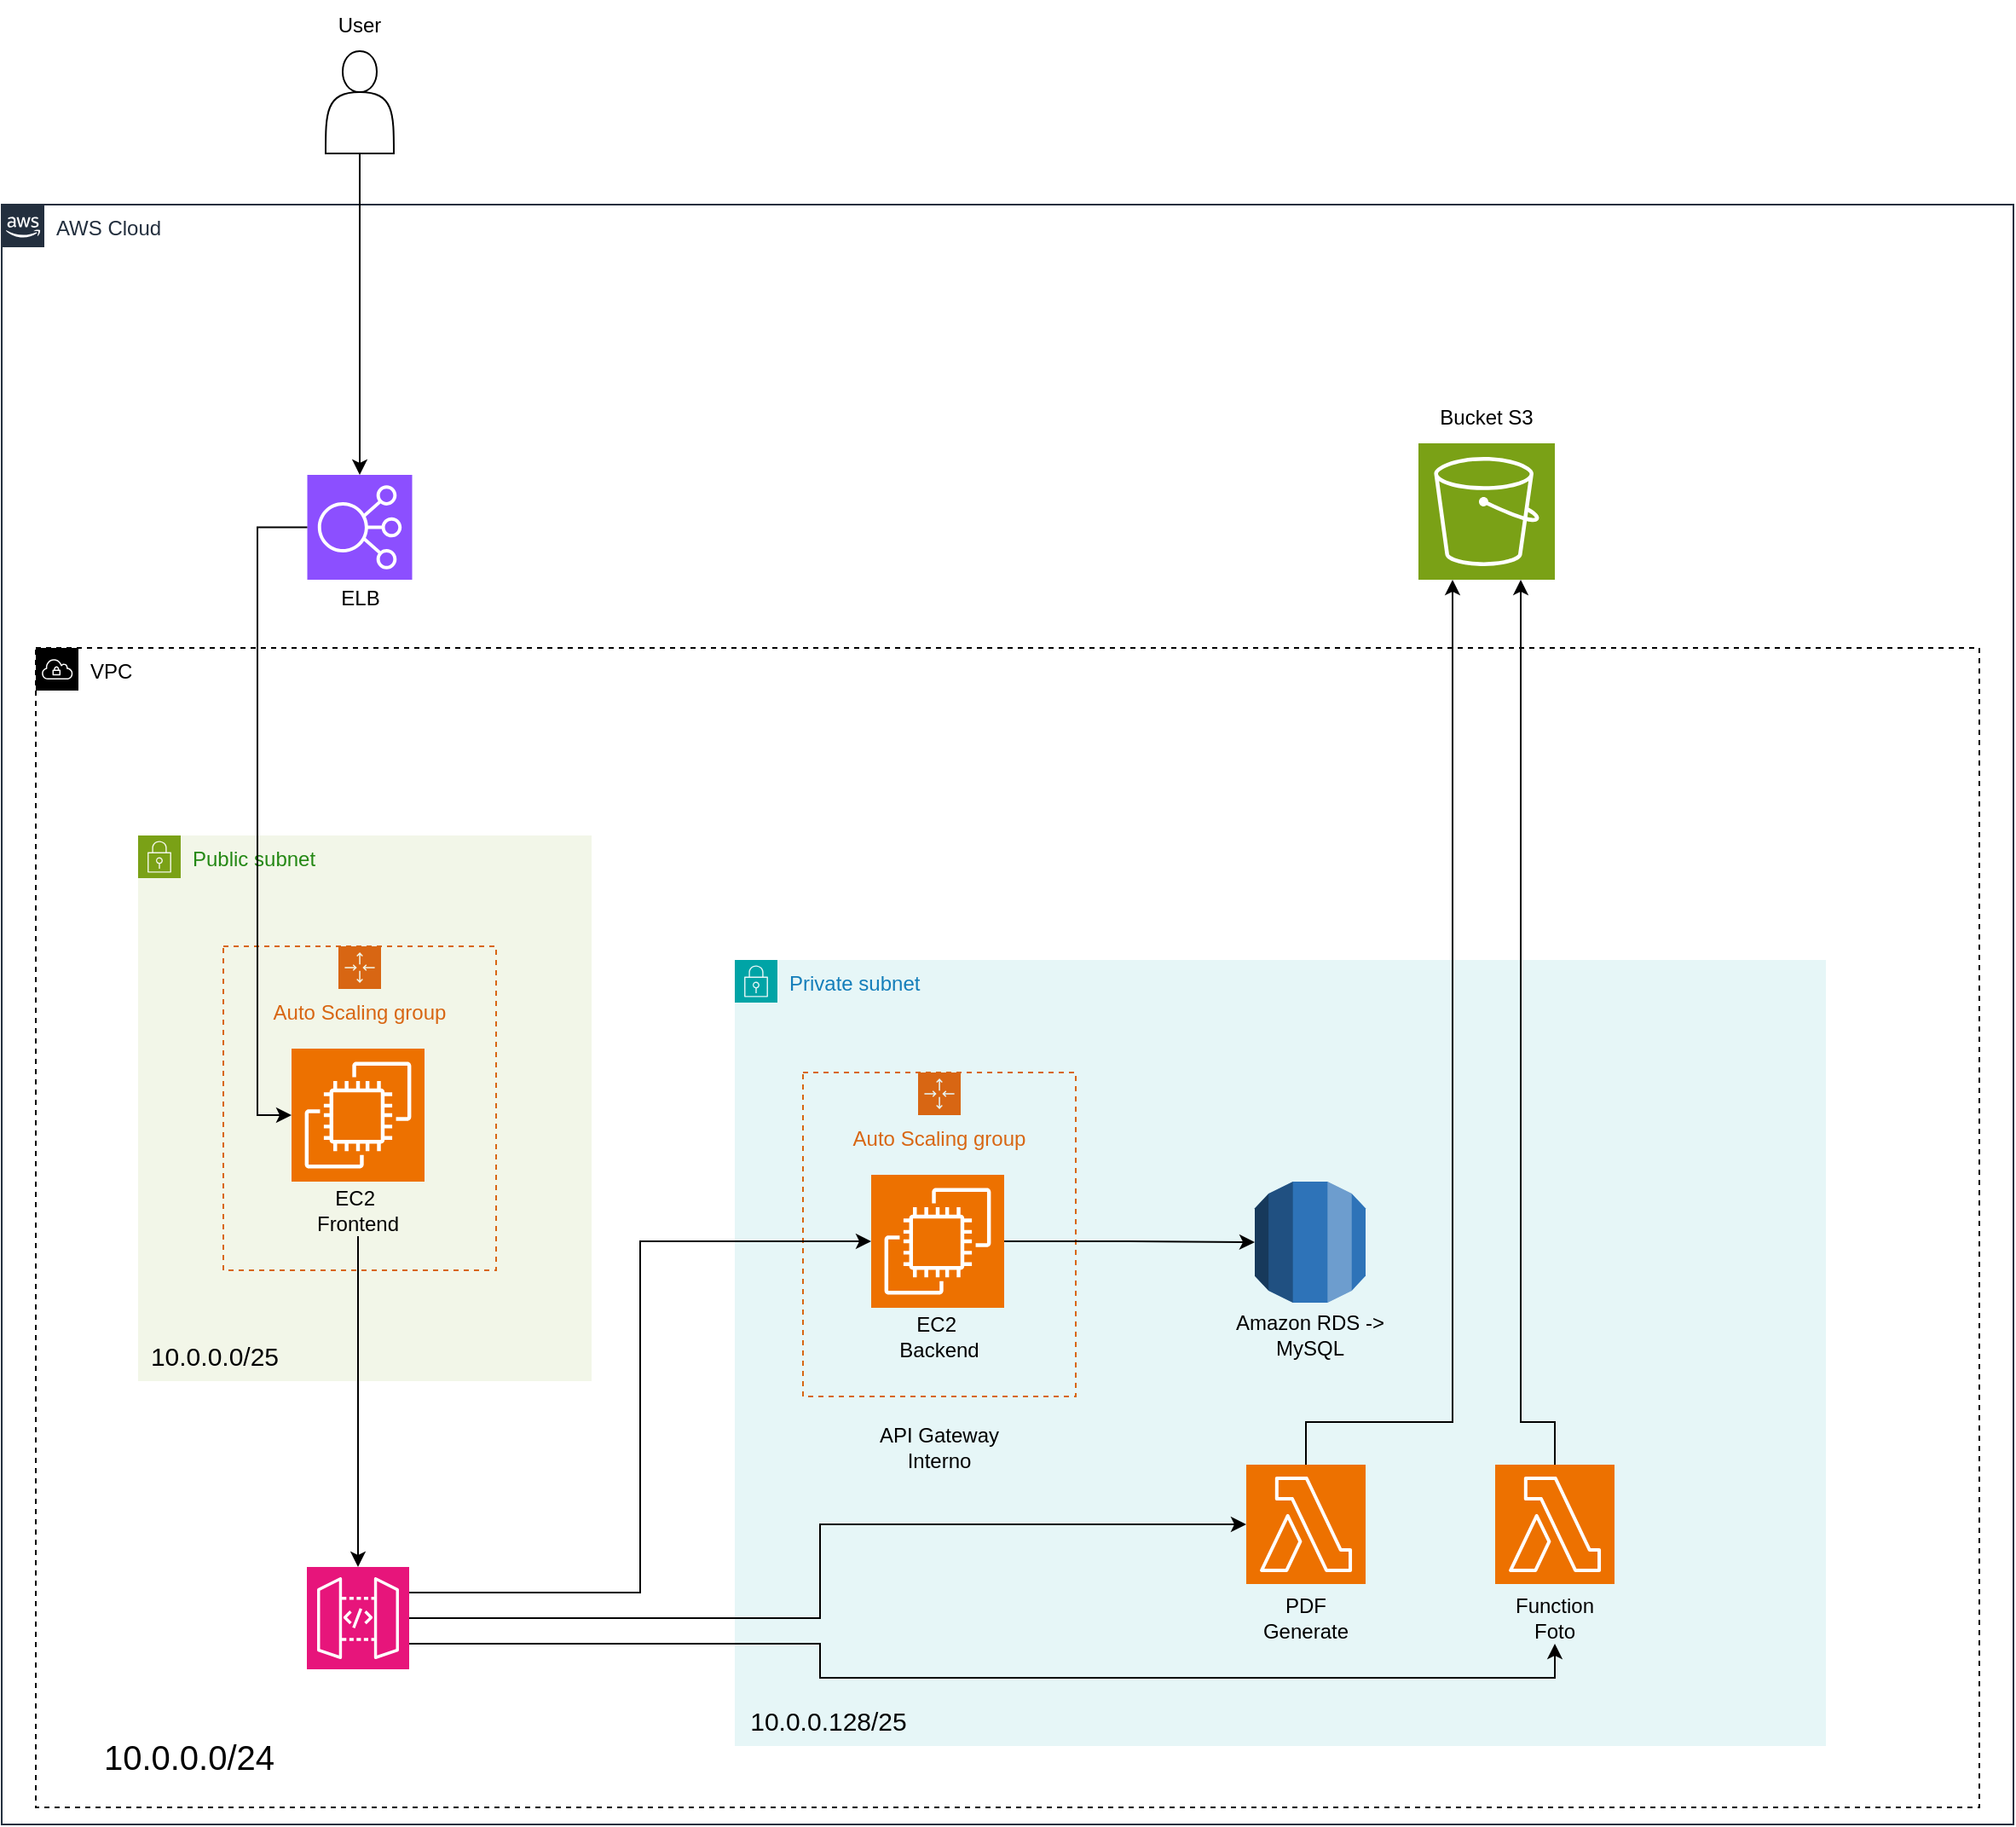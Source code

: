 <mxfile version="24.7.7" pages="2">
  <diagram name="Página-1" id="aSfrFgNmGxc2ph2uDWza">
    <mxGraphModel dx="2289" dy="1204" grid="1" gridSize="10" guides="1" tooltips="1" connect="1" arrows="1" fold="1" page="1" pageScale="1" pageWidth="827" pageHeight="1169" math="0" shadow="0">
      <root>
        <mxCell id="0" />
        <mxCell id="1" parent="0" />
        <mxCell id="rOH8uH09hY0f6c8oUVXj-7" value="VPC" style="sketch=0;outlineConnect=0;gradientColor=none;html=1;whiteSpace=wrap;fontSize=12;fontStyle=0;shape=mxgraph.aws4.group;grIcon=mxgraph.aws4.group_vpc;strokeColor=#000000;fillColor=none;verticalAlign=top;align=left;spacingLeft=30;fontColor=#000000;dashed=1;movable=0;resizable=0;rotatable=0;deletable=0;editable=0;locked=1;connectable=0;" parent="1" vertex="1">
          <mxGeometry x="340" y="420" width="1140" height="680" as="geometry" />
        </mxCell>
        <mxCell id="7AcAlJvVMILP1cXQCGYu-7" value="AWS Cloud" style="points=[[0,0],[0.25,0],[0.5,0],[0.75,0],[1,0],[1,0.25],[1,0.5],[1,0.75],[1,1],[0.75,1],[0.5,1],[0.25,1],[0,1],[0,0.75],[0,0.5],[0,0.25]];outlineConnect=0;gradientColor=none;html=1;whiteSpace=wrap;fontSize=12;fontStyle=0;container=0;pointerEvents=0;collapsible=0;recursiveResize=0;shape=mxgraph.aws4.group;grIcon=mxgraph.aws4.group_aws_cloud_alt;strokeColor=#232F3E;fillColor=none;verticalAlign=top;align=left;spacingLeft=30;fontColor=#232F3E;dashed=0;movable=1;resizable=1;rotatable=1;deletable=1;editable=1;locked=0;connectable=1;" parent="1" vertex="1">
          <mxGeometry x="320" y="160" width="1180" height="950" as="geometry" />
        </mxCell>
        <mxCell id="7AcAlJvVMILP1cXQCGYu-22" value="" style="shape=actor;whiteSpace=wrap;html=1;" parent="1" vertex="1">
          <mxGeometry x="510" y="70" width="40" height="60" as="geometry" />
        </mxCell>
        <mxCell id="7AcAlJvVMILP1cXQCGYu-25" value="User" style="text;strokeColor=none;align=center;fillColor=none;html=1;verticalAlign=middle;whiteSpace=wrap;rounded=0;" parent="1" vertex="1">
          <mxGeometry x="500" y="40" width="60" height="30" as="geometry" />
        </mxCell>
        <mxCell id="rOH8uH09hY0f6c8oUVXj-1" style="edgeStyle=orthogonalEdgeStyle;rounded=0;orthogonalLoop=1;jettySize=auto;html=1;exitX=0.5;exitY=1;exitDx=0;exitDy=0;entryX=0.5;entryY=0;entryDx=0;entryDy=0;entryPerimeter=0;" parent="1" source="7AcAlJvVMILP1cXQCGYu-22" target="7AcAlJvVMILP1cXQCGYu-16" edge="1">
          <mxGeometry relative="1" as="geometry">
            <mxPoint x="578.0" y="249" as="targetPoint" />
          </mxGeometry>
        </mxCell>
        <mxCell id="hlyjpa30cGs8pfa7BW6e-1" value="Private subnet" style="points=[[0,0],[0.25,0],[0.5,0],[0.75,0],[1,0],[1,0.25],[1,0.5],[1,0.75],[1,1],[0.75,1],[0.5,1],[0.25,1],[0,1],[0,0.75],[0,0.5],[0,0.25]];outlineConnect=0;gradientColor=none;html=1;whiteSpace=wrap;fontSize=12;fontStyle=0;container=1;pointerEvents=0;collapsible=0;recursiveResize=0;shape=mxgraph.aws4.group;grIcon=mxgraph.aws4.group_security_group;grStroke=0;strokeColor=#00A4A6;fillColor=#E6F6F7;verticalAlign=top;align=left;spacingLeft=30;fontColor=#147EBA;dashed=0;" parent="1" vertex="1">
          <mxGeometry x="750" y="603" width="640" height="461" as="geometry" />
        </mxCell>
        <mxCell id="rOH8uH09hY0f6c8oUVXj-10" value="Public subnet" style="points=[[0,0],[0.25,0],[0.5,0],[0.75,0],[1,0],[1,0.25],[1,0.5],[1,0.75],[1,1],[0.75,1],[0.5,1],[0.25,1],[0,1],[0,0.75],[0,0.5],[0,0.25]];outlineConnect=0;gradientColor=none;html=1;whiteSpace=wrap;fontSize=12;fontStyle=0;container=1;pointerEvents=0;collapsible=0;recursiveResize=0;shape=mxgraph.aws4.group;grIcon=mxgraph.aws4.group_security_group;grStroke=0;strokeColor=#7AA116;fillColor=#F2F6E8;verticalAlign=top;align=left;spacingLeft=30;fontColor=#248814;dashed=0;" parent="1" vertex="1">
          <mxGeometry x="400" y="530" width="266" height="320" as="geometry" />
        </mxCell>
        <mxCell id="7AcAlJvVMILP1cXQCGYu-8" value="Auto Scaling group" style="points=[[0,0],[0.25,0],[0.5,0],[0.75,0],[1,0],[1,0.25],[1,0.5],[1,0.75],[1,1],[0.75,1],[0.5,1],[0.25,1],[0,1],[0,0.75],[0,0.5],[0,0.25]];outlineConnect=0;gradientColor=none;html=1;whiteSpace=wrap;fontSize=12;fontStyle=0;container=1;pointerEvents=0;collapsible=0;recursiveResize=0;shape=mxgraph.aws4.groupCenter;grIcon=mxgraph.aws4.group_auto_scaling_group;grStroke=1;strokeColor=#D86613;fillColor=none;verticalAlign=top;align=center;fontColor=#D86613;dashed=1;spacingTop=25;movable=1;resizable=1;rotatable=1;deletable=1;editable=1;locked=0;connectable=1;" parent="rOH8uH09hY0f6c8oUVXj-10" vertex="1">
          <mxGeometry x="50" y="65" width="160" height="190" as="geometry" />
        </mxCell>
        <mxCell id="7AcAlJvVMILP1cXQCGYu-11" value="" style="sketch=0;points=[[0,0,0],[0.25,0,0],[0.5,0,0],[0.75,0,0],[1,0,0],[0,1,0],[0.25,1,0],[0.5,1,0],[0.75,1,0],[1,1,0],[0,0.25,0],[0,0.5,0],[0,0.75,0],[1,0.25,0],[1,0.5,0],[1,0.75,0]];outlineConnect=0;fontColor=#232F3E;fillColor=#ED7100;strokeColor=#ffffff;dashed=0;verticalLabelPosition=bottom;verticalAlign=top;align=center;html=1;fontSize=12;fontStyle=0;aspect=fixed;shape=mxgraph.aws4.resourceIcon;resIcon=mxgraph.aws4.ec2;movable=1;resizable=1;rotatable=1;deletable=1;editable=1;locked=0;connectable=1;" parent="7AcAlJvVMILP1cXQCGYu-8" vertex="1">
          <mxGeometry x="40" y="60" width="78" height="78" as="geometry" />
        </mxCell>
        <mxCell id="7AcAlJvVMILP1cXQCGYu-13" value="EC2&amp;nbsp; Frontend&lt;span style=&quot;color: rgba(0, 0, 0, 0); font-family: monospace; font-size: 0px; text-align: start; text-wrap: nowrap;&quot;&gt;%3CmxGraphModel%3E%3Croot%3E%3CmxCell%20id%3D%220%22%2F%3E%3CmxCell%20id%3D%221%22%20parent%3D%220%22%2F%3E%3CmxCell%20id%3D%222%22%20value%3D%22%22%20style%3D%22sketch%3D0%3Bpoints%3D%5B%5B0%2C0%2C0%5D%2C%5B0.25%2C0%2C0%5D%2C%5B0.5%2C0%2C0%5D%2C%5B0.75%2C0%2C0%5D%2C%5B1%2C0%2C0%5D%2C%5B0%2C1%2C0%5D%2C%5B0.25%2C1%2C0%5D%2C%5B0.5%2C1%2C0%5D%2C%5B0.75%2C1%2C0%5D%2C%5B1%2C1%2C0%5D%2C%5B0%2C0.25%2C0%5D%2C%5B0%2C0.5%2C0%5D%2C%5B0%2C0.75%2C0%5D%2C%5B1%2C0.25%2C0%5D%2C%5B1%2C0.5%2C0%5D%2C%5B1%2C0.75%2C0%5D%5D%3BoutlineConnect%3D0%3BfontColor%3D%23232F3E%3BfillColor%3D%23ED7100%3BstrokeColor%3D%23ffffff%3Bdashed%3D0%3BverticalLabelPosition%3Dbottom%3BverticalAlign%3Dtop%3Balign%3Dcenter%3Bhtml%3D1%3BfontSize%3D12%3BfontStyle%3D0%3Baspect%3Dfixed%3Bshape%3Dmxgraph.aws4.resourceIcon%3BresIcon%3Dmxgraph.aws4.ec2%3B%22%20vertex%3D%221%22%20parent%3D%221%22%3E%3CmxGeometry%20x%3D%22140%22%20y%3D%22210%22%20width%3D%2278%22%20height%3D%2278%22%20as%3D%22geometry%22%2F%3E%3C%2FmxCell%3E%3C%2Froot%3E%3C%2FmxGraphModel%3E&lt;/span&gt;" style="text;strokeColor=none;align=center;fillColor=none;html=1;verticalAlign=middle;whiteSpace=wrap;rounded=0;" parent="7AcAlJvVMILP1cXQCGYu-8" vertex="1">
          <mxGeometry x="49" y="140" width="60" height="30" as="geometry" />
        </mxCell>
        <mxCell id="7AcAlJvVMILP1cXQCGYu-16" value="" style="sketch=0;points=[[0,0,0],[0.25,0,0],[0.5,0,0],[0.75,0,0],[1,0,0],[0,1,0],[0.25,1,0],[0.5,1,0],[0.75,1,0],[1,1,0],[0,0.25,0],[0,0.5,0],[0,0.75,0],[1,0.25,0],[1,0.5,0],[1,0.75,0]];outlineConnect=0;fontColor=#232F3E;fillColor=#8C4FFF;strokeColor=#ffffff;dashed=0;verticalLabelPosition=bottom;verticalAlign=top;align=center;html=1;fontSize=12;fontStyle=0;aspect=fixed;shape=mxgraph.aws4.resourceIcon;resIcon=mxgraph.aws4.elastic_load_balancing;" parent="1" vertex="1">
          <mxGeometry x="499.25" y="318.5" width="61.5" height="61.5" as="geometry" />
        </mxCell>
        <mxCell id="7AcAlJvVMILP1cXQCGYu-19" value="ELB" style="text;strokeColor=none;align=center;fillColor=none;html=1;verticalAlign=middle;whiteSpace=wrap;rounded=0;" parent="1" vertex="1">
          <mxGeometry x="508.63" y="380.5" width="42.75" height="20" as="geometry" />
        </mxCell>
        <mxCell id="7AcAlJvVMILP1cXQCGYu-33" value="Amazon RDS -&amp;gt; MySQL" style="text;strokeColor=none;align=center;fillColor=none;html=1;verticalAlign=middle;whiteSpace=wrap;rounded=0;" parent="1" vertex="1">
          <mxGeometry x="1041.25" y="808" width="92.5" height="30" as="geometry" />
        </mxCell>
        <mxCell id="7AcAlJvVMILP1cXQCGYu-6" value="" style="outlineConnect=0;dashed=0;verticalLabelPosition=bottom;verticalAlign=top;align=center;html=1;shape=mxgraph.aws3.rds;fillColor=#2E73B8;gradientColor=none;" parent="1" vertex="1">
          <mxGeometry x="1055" y="733" width="65" height="71" as="geometry" />
        </mxCell>
        <mxCell id="7AcAlJvVMILP1cXQCGYu-36" value="" style="sketch=0;points=[[0,0,0],[0.25,0,0],[0.5,0,0],[0.75,0,0],[1,0,0],[0,1,0],[0.25,1,0],[0.5,1,0],[0.75,1,0],[1,1,0],[0,0.25,0],[0,0.5,0],[0,0.75,0],[1,0.25,0],[1,0.5,0],[1,0.75,0]];outlineConnect=0;fontColor=#232F3E;fillColor=#ED7100;strokeColor=#ffffff;dashed=0;verticalLabelPosition=bottom;verticalAlign=top;align=center;html=1;fontSize=12;fontStyle=0;aspect=fixed;shape=mxgraph.aws4.resourceIcon;resIcon=mxgraph.aws4.lambda;" parent="1" vertex="1">
          <mxGeometry x="1050" y="899" width="70" height="70" as="geometry" />
        </mxCell>
        <mxCell id="7AcAlJvVMILP1cXQCGYu-37" value="" style="sketch=0;points=[[0,0,0],[0.25,0,0],[0.5,0,0],[0.75,0,0],[1,0,0],[0,1,0],[0.25,1,0],[0.5,1,0],[0.75,1,0],[1,1,0],[0,0.25,0],[0,0.5,0],[0,0.75,0],[1,0.25,0],[1,0.5,0],[1,0.75,0]];outlineConnect=0;fontColor=#232F3E;fillColor=#ED7100;strokeColor=#ffffff;dashed=0;verticalLabelPosition=bottom;verticalAlign=top;align=center;html=1;fontSize=12;fontStyle=0;aspect=fixed;shape=mxgraph.aws4.resourceIcon;resIcon=mxgraph.aws4.lambda;" parent="1" vertex="1">
          <mxGeometry x="1196" y="899" width="70" height="70" as="geometry" />
        </mxCell>
        <mxCell id="7AcAlJvVMILP1cXQCGYu-38" value="PDF Generate" style="text;strokeColor=none;align=center;fillColor=none;html=1;verticalAlign=middle;whiteSpace=wrap;rounded=0;" parent="1" vertex="1">
          <mxGeometry x="1055" y="974" width="60" height="30" as="geometry" />
        </mxCell>
        <mxCell id="7AcAlJvVMILP1cXQCGYu-41" value="" style="sketch=0;points=[[0,0,0],[0.25,0,0],[0.5,0,0],[0.75,0,0],[1,0,0],[0,1,0],[0.25,1,0],[0.5,1,0],[0.75,1,0],[1,1,0],[0,0.25,0],[0,0.5,0],[0,0.75,0],[1,0.25,0],[1,0.5,0],[1,0.75,0]];outlineConnect=0;fontColor=#232F3E;fillColor=#7AA116;strokeColor=#ffffff;dashed=0;verticalLabelPosition=bottom;verticalAlign=top;align=center;html=1;fontSize=12;fontStyle=0;aspect=fixed;shape=mxgraph.aws4.resourceIcon;resIcon=mxgraph.aws4.s3;" parent="1" vertex="1">
          <mxGeometry x="1151" y="300" width="80" height="80" as="geometry" />
        </mxCell>
        <mxCell id="7AcAlJvVMILP1cXQCGYu-42" value="Bucket S3" style="text;strokeColor=none;align=center;fillColor=none;html=1;verticalAlign=middle;whiteSpace=wrap;rounded=0;" parent="1" vertex="1">
          <mxGeometry x="1161" y="270" width="60" height="30" as="geometry" />
        </mxCell>
        <mxCell id="7AcAlJvVMILP1cXQCGYu-45" value="Function Foto" style="text;strokeColor=none;align=center;fillColor=none;html=1;verticalAlign=middle;whiteSpace=wrap;rounded=0;" parent="1" vertex="1">
          <mxGeometry x="1201" y="974" width="60" height="30" as="geometry" />
        </mxCell>
        <mxCell id="gk2H135-PYmwnhXTZnMr-3" style="edgeStyle=orthogonalEdgeStyle;rounded=0;orthogonalLoop=1;jettySize=auto;html=1;exitX=1;exitY=0.75;exitDx=0;exitDy=0;exitPerimeter=0;entryX=0.5;entryY=1;entryDx=0;entryDy=0;" parent="1" source="7AcAlJvVMILP1cXQCGYu-49" target="7AcAlJvVMILP1cXQCGYu-45" edge="1">
          <mxGeometry relative="1" as="geometry">
            <Array as="points">
              <mxPoint x="800" y="1004" />
              <mxPoint x="800" y="1024" />
              <mxPoint x="1231" y="1024" />
            </Array>
          </mxGeometry>
        </mxCell>
        <mxCell id="7AcAlJvVMILP1cXQCGYu-49" value="" style="sketch=0;points=[[0,0,0],[0.25,0,0],[0.5,0,0],[0.75,0,0],[1,0,0],[0,1,0],[0.25,1,0],[0.5,1,0],[0.75,1,0],[1,1,0],[0,0.25,0],[0,0.5,0],[0,0.75,0],[1,0.25,0],[1,0.5,0],[1,0.75,0]];outlineConnect=0;fontColor=#232F3E;fillColor=#E7157B;strokeColor=#ffffff;dashed=0;verticalLabelPosition=bottom;verticalAlign=top;align=center;html=1;fontSize=12;fontStyle=0;aspect=fixed;shape=mxgraph.aws4.resourceIcon;resIcon=mxgraph.aws4.api_gateway;" parent="1" vertex="1">
          <mxGeometry x="499" y="959" width="60" height="60" as="geometry" />
        </mxCell>
        <mxCell id="7AcAlJvVMILP1cXQCGYu-26" value="API Gateway Interno" style="text;strokeColor=none;align=center;fillColor=none;html=1;verticalAlign=middle;whiteSpace=wrap;rounded=0;" parent="1" vertex="1">
          <mxGeometry x="824" y="874" width="92" height="30" as="geometry" />
        </mxCell>
        <mxCell id="hlyjpa30cGs8pfa7BW6e-6" value="Auto Scaling group" style="points=[[0,0],[0.25,0],[0.5,0],[0.75,0],[1,0],[1,0.25],[1,0.5],[1,0.75],[1,1],[0.75,1],[0.5,1],[0.25,1],[0,1],[0,0.75],[0,0.5],[0,0.25]];outlineConnect=0;gradientColor=none;html=1;whiteSpace=wrap;fontSize=12;fontStyle=0;container=1;pointerEvents=0;collapsible=0;recursiveResize=0;shape=mxgraph.aws4.groupCenter;grIcon=mxgraph.aws4.group_auto_scaling_group;grStroke=1;strokeColor=#D86613;fillColor=none;verticalAlign=top;align=center;fontColor=#D86613;dashed=1;spacingTop=25;movable=1;resizable=1;rotatable=1;deletable=1;editable=1;locked=0;connectable=1;" parent="1" vertex="1">
          <mxGeometry x="790" y="669" width="160" height="190" as="geometry" />
        </mxCell>
        <mxCell id="hlyjpa30cGs8pfa7BW6e-7" value="" style="sketch=0;points=[[0,0,0],[0.25,0,0],[0.5,0,0],[0.75,0,0],[1,0,0],[0,1,0],[0.25,1,0],[0.5,1,0],[0.75,1,0],[1,1,0],[0,0.25,0],[0,0.5,0],[0,0.75,0],[1,0.25,0],[1,0.5,0],[1,0.75,0]];outlineConnect=0;fontColor=#232F3E;fillColor=#ED7100;strokeColor=#ffffff;dashed=0;verticalLabelPosition=bottom;verticalAlign=top;align=center;html=1;fontSize=12;fontStyle=0;aspect=fixed;shape=mxgraph.aws4.resourceIcon;resIcon=mxgraph.aws4.ec2;movable=1;resizable=1;rotatable=1;deletable=1;editable=1;locked=0;connectable=1;" parent="hlyjpa30cGs8pfa7BW6e-6" vertex="1">
          <mxGeometry x="40" y="60" width="78" height="78" as="geometry" />
        </mxCell>
        <mxCell id="hlyjpa30cGs8pfa7BW6e-8" value="EC2&amp;nbsp; Backend&lt;span style=&quot;color: rgba(0, 0, 0, 0); font-family: monospace; font-size: 0px; text-align: start; text-wrap: nowrap;&quot;&gt;%3CmxGraphModel%3E%3Croot%3E%3CmxCell%20id%3D%220%22%2F%3E%3CmxCell%20id%3D%221%22%20parent%3D%220%22%2F%3E%3CmxCell%20id%3D%222%22%20value%3D%22%22%20style%3D%22sketch%3D0%3Bpoints%3D%5B%5B0%2C0%2C0%5D%2C%5B0.25%2C0%2C0%5D%2C%5B0.5%2C0%2C0%5D%2C%5B0.75%2C0%2C0%5D%2C%5B1%2C0%2C0%5D%2C%5B0%2C1%2C0%5D%2C%5B0.25%2C1%2C0%5D%2C%5B0.5%2C1%2C0%5D%2C%5B0.75%2C1%2C0%5D%2C%5B1%2C1%2C0%5D%2C%5B0%2C0.25%2C0%5D%2C%5B0%2C0.5%2C0%5D%2C%5B0%2C0.75%2C0%5D%2C%5B1%2C0.25%2C0%5D%2C%5B1%2C0.5%2C0%5D%2C%5B1%2C0.75%2C0%5D%5D%3BoutlineConnect%3D0%3BfontColor%3D%23232F3E%3BfillColor%3D%23ED7100%3BstrokeColor%3D%23ffffff%3Bdashed%3D0%3BverticalLabelPosition%3Dbottom%3BverticalAlign%3Dtop%3Balign%3Dcenter%3Bhtml%3D1%3BfontSize%3D12%3BfontStyle%3D0%3Baspect%3Dfixed%3Bshape%3Dmxgraph.aws4.resourceIcon%3BresIcon%3Dmxgraph.aws4.ec2%3B%22%20vertex%3D%221%22%20parent%3D%221%22%3E%3CmxGeometry%20x%3D%22140%22%20y%3D%22210%22%20width%3D%2278%22%20height%3D%2278%22%20as%3D%22geometry%22%2F%3E%3C%2FmxCell%3E%3C%2Froot%3E%3C%2FmxGraphModel%3E&lt;/span&gt;" style="text;strokeColor=none;align=center;fillColor=none;html=1;verticalAlign=middle;whiteSpace=wrap;rounded=0;" parent="hlyjpa30cGs8pfa7BW6e-6" vertex="1">
          <mxGeometry x="50" y="140" width="60" height="30" as="geometry" />
        </mxCell>
        <mxCell id="hlyjpa30cGs8pfa7BW6e-19" style="edgeStyle=orthogonalEdgeStyle;rounded=0;orthogonalLoop=1;jettySize=auto;html=1;exitX=1;exitY=0.5;exitDx=0;exitDy=0;exitPerimeter=0;entryX=0;entryY=0.5;entryDx=0;entryDy=0;entryPerimeter=0;" parent="1" source="hlyjpa30cGs8pfa7BW6e-7" target="7AcAlJvVMILP1cXQCGYu-6" edge="1">
          <mxGeometry relative="1" as="geometry" />
        </mxCell>
        <mxCell id="hlyjpa30cGs8pfa7BW6e-24" style="edgeStyle=orthogonalEdgeStyle;rounded=0;orthogonalLoop=1;jettySize=auto;html=1;exitX=0.5;exitY=0;exitDx=0;exitDy=0;exitPerimeter=0;entryX=0.25;entryY=1;entryDx=0;entryDy=0;entryPerimeter=0;" parent="1" source="7AcAlJvVMILP1cXQCGYu-36" target="7AcAlJvVMILP1cXQCGYu-41" edge="1">
          <mxGeometry relative="1" as="geometry">
            <mxPoint x="1171" y="585" as="targetPoint" />
            <Array as="points">
              <mxPoint x="1085" y="874" />
              <mxPoint x="1171" y="874" />
            </Array>
          </mxGeometry>
        </mxCell>
        <mxCell id="hlyjpa30cGs8pfa7BW6e-27" style="edgeStyle=orthogonalEdgeStyle;rounded=0;orthogonalLoop=1;jettySize=auto;html=1;exitX=0.5;exitY=0;exitDx=0;exitDy=0;exitPerimeter=0;entryX=0.75;entryY=1;entryDx=0;entryDy=0;entryPerimeter=0;" parent="1" source="7AcAlJvVMILP1cXQCGYu-37" target="7AcAlJvVMILP1cXQCGYu-41" edge="1">
          <mxGeometry relative="1" as="geometry">
            <mxPoint x="1211" y="585" as="targetPoint" />
            <Array as="points">
              <mxPoint x="1231" y="874" />
              <mxPoint x="1211" y="874" />
            </Array>
          </mxGeometry>
        </mxCell>
        <mxCell id="hlyjpa30cGs8pfa7BW6e-30" value="10.0.0.0/24" style="text;strokeColor=none;align=center;fillColor=none;html=1;verticalAlign=middle;whiteSpace=wrap;rounded=0;fontSize=20;" parent="1" vertex="1">
          <mxGeometry x="360" y="1050" width="140" height="40" as="geometry" />
        </mxCell>
        <mxCell id="hlyjpa30cGs8pfa7BW6e-31" value="10.0.0.0/25" style="text;strokeColor=none;align=center;fillColor=none;html=1;verticalAlign=middle;whiteSpace=wrap;rounded=0;fontSize=15;" parent="1" vertex="1">
          <mxGeometry x="390" y="820" width="110" height="30" as="geometry" />
        </mxCell>
        <mxCell id="hlyjpa30cGs8pfa7BW6e-32" value="10.0.0.128/25" style="text;strokeColor=none;align=center;fillColor=none;html=1;verticalAlign=middle;whiteSpace=wrap;rounded=0;fontSize=15;" parent="1" vertex="1">
          <mxGeometry x="750" y="1034" width="110" height="30" as="geometry" />
        </mxCell>
        <mxCell id="NGzMmD8oqn0NFFZaM9oA-1" style="edgeStyle=orthogonalEdgeStyle;rounded=0;orthogonalLoop=1;jettySize=auto;html=1;exitX=0;exitY=0.5;exitDx=0;exitDy=0;exitPerimeter=0;entryX=0;entryY=0.5;entryDx=0;entryDy=0;entryPerimeter=0;" parent="1" source="7AcAlJvVMILP1cXQCGYu-16" target="7AcAlJvVMILP1cXQCGYu-11" edge="1">
          <mxGeometry relative="1" as="geometry" />
        </mxCell>
        <mxCell id="gk2H135-PYmwnhXTZnMr-1" style="edgeStyle=orthogonalEdgeStyle;rounded=0;orthogonalLoop=1;jettySize=auto;html=1;exitX=1;exitY=0.25;exitDx=0;exitDy=0;exitPerimeter=0;entryX=0;entryY=0.5;entryDx=0;entryDy=0;entryPerimeter=0;" parent="1" source="7AcAlJvVMILP1cXQCGYu-49" target="hlyjpa30cGs8pfa7BW6e-7" edge="1">
          <mxGeometry relative="1" as="geometry" />
        </mxCell>
        <mxCell id="gk2H135-PYmwnhXTZnMr-2" style="edgeStyle=orthogonalEdgeStyle;rounded=0;orthogonalLoop=1;jettySize=auto;html=1;exitX=1;exitY=0.5;exitDx=0;exitDy=0;exitPerimeter=0;entryX=0;entryY=0.5;entryDx=0;entryDy=0;entryPerimeter=0;" parent="1" source="7AcAlJvVMILP1cXQCGYu-49" target="7AcAlJvVMILP1cXQCGYu-36" edge="1">
          <mxGeometry relative="1" as="geometry">
            <Array as="points">
              <mxPoint x="800" y="989" />
              <mxPoint x="800" y="934" />
            </Array>
          </mxGeometry>
        </mxCell>
        <mxCell id="gk2H135-PYmwnhXTZnMr-4" style="edgeStyle=orthogonalEdgeStyle;rounded=0;orthogonalLoop=1;jettySize=auto;html=1;exitX=0.5;exitY=1;exitDx=0;exitDy=0;entryX=0.5;entryY=0;entryDx=0;entryDy=0;entryPerimeter=0;" parent="1" source="7AcAlJvVMILP1cXQCGYu-13" target="7AcAlJvVMILP1cXQCGYu-49" edge="1">
          <mxGeometry relative="1" as="geometry" />
        </mxCell>
      </root>
    </mxGraphModel>
  </diagram>
  <diagram id="uE99_GC1UU9GlvqLYWah" name="Página-2">
    <mxGraphModel dx="2626" dy="946" grid="1" gridSize="10" guides="1" tooltips="1" connect="1" arrows="1" fold="1" page="1" pageScale="1" pageWidth="827" pageHeight="1169" math="0" shadow="0">
      <root>
        <mxCell id="0" />
        <mxCell id="1" parent="0" />
        <mxCell id="eJpPC3Ph34TpyxyCEWSd-1" value="&lt;font color=&quot;#000000&quot;&gt;VPC - 10.0.0.0/24&lt;/font&gt;" style="points=[[0,0],[0.25,0],[0.5,0],[0.75,0],[1,0],[1,0.25],[1,0.5],[1,0.75],[1,1],[0.75,1],[0.5,1],[0.25,1],[0,1],[0,0.75],[0,0.5],[0,0.25]];outlineConnect=0;gradientColor=none;html=1;whiteSpace=wrap;fontSize=12;fontStyle=0;container=1;pointerEvents=0;collapsible=0;recursiveResize=0;shape=mxgraph.aws4.group;grIcon=mxgraph.aws4.group_vpc2;strokeColor=#8C4FFF;fillColor=none;verticalAlign=top;align=left;spacingLeft=30;fontColor=#AAB7B8;dashed=0;" parent="1" vertex="1">
          <mxGeometry x="110" y="202.5" width="870" height="530" as="geometry" />
        </mxCell>
        <mxCell id="eJpPC3Ph34TpyxyCEWSd-11" value="" style="outlineConnect=0;dashed=0;verticalLabelPosition=bottom;verticalAlign=top;align=center;html=1;shape=mxgraph.aws3.internet_gateway;fillColor=#F58534;gradientColor=none;" parent="eJpPC3Ph34TpyxyCEWSd-1" vertex="1">
          <mxGeometry x="400" y="-42.5" width="70" height="70" as="geometry" />
        </mxCell>
        <mxCell id="j3E4mcFs70RAd_GkDgdd-6" value="" style="edgeStyle=orthogonalEdgeStyle;rounded=0;orthogonalLoop=1;jettySize=auto;html=1;" parent="1" source="eJpPC3Ph34TpyxyCEWSd-2" target="j3E4mcFs70RAd_GkDgdd-2" edge="1">
          <mxGeometry relative="1" as="geometry" />
        </mxCell>
        <mxCell id="eJpPC3Ph34TpyxyCEWSd-2" value="Region US-EAST-1 (North Virginia)" style="points=[[0,0],[0.25,0],[0.5,0],[0.75,0],[1,0],[1,0.25],[1,0.5],[1,0.75],[1,1],[0.75,1],[0.5,1],[0.25,1],[0,1],[0,0.75],[0,0.5],[0,0.25]];outlineConnect=0;gradientColor=none;html=1;whiteSpace=wrap;fontSize=12;fontStyle=0;container=0;pointerEvents=0;collapsible=0;recursiveResize=0;shape=mxgraph.aws4.group;grIcon=mxgraph.aws4.group_region;strokeColor=#00A4A6;fillColor=none;verticalAlign=top;align=left;spacingLeft=30;fontColor=#147EBA;dashed=1;" parent="1" vertex="1">
          <mxGeometry x="60" y="140" width="970" height="660" as="geometry" />
        </mxCell>
        <mxCell id="hQ-h9gY6z1k0Vu_O0Nq2-32" value="Main Route Table" style="shape=table;startSize=30;container=1;collapsible=0;childLayout=tableLayout;fillColor=#d5e8d4;strokeColor=#82b366;swimlaneFillColor=none;gradientColor=none;" parent="1" vertex="1">
          <mxGeometry x="-80" y="410" width="230" height="140" as="geometry" />
        </mxCell>
        <mxCell id="hQ-h9gY6z1k0Vu_O0Nq2-33" value="" style="shape=tableRow;horizontal=0;startSize=0;swimlaneHead=0;swimlaneBody=0;strokeColor=inherit;top=0;left=0;bottom=0;right=0;collapsible=0;dropTarget=0;fillColor=none;points=[[0,0.5],[1,0.5]];portConstraint=eastwest;" parent="hQ-h9gY6z1k0Vu_O0Nq2-32" vertex="1">
          <mxGeometry y="30" width="230" height="37" as="geometry" />
        </mxCell>
        <mxCell id="hQ-h9gY6z1k0Vu_O0Nq2-34" value="Destination" style="shape=partialRectangle;html=1;whiteSpace=wrap;connectable=0;overflow=hidden;top=0;left=0;bottom=0;right=0;pointerEvents=1;fillColor=#BECFBD;strokeColor=#82b366;" parent="hQ-h9gY6z1k0Vu_O0Nq2-33" vertex="1">
          <mxGeometry width="115" height="37" as="geometry">
            <mxRectangle width="115" height="37" as="alternateBounds" />
          </mxGeometry>
        </mxCell>
        <mxCell id="hQ-h9gY6z1k0Vu_O0Nq2-35" value="Target" style="shape=partialRectangle;html=1;whiteSpace=wrap;connectable=0;overflow=hidden;top=0;left=0;bottom=0;right=0;pointerEvents=1;fillColor=#BECFBD;strokeColor=#82b366;" parent="hQ-h9gY6z1k0Vu_O0Nq2-33" vertex="1">
          <mxGeometry x="115" width="115" height="37" as="geometry">
            <mxRectangle width="115" height="37" as="alternateBounds" />
          </mxGeometry>
        </mxCell>
        <mxCell id="hQ-h9gY6z1k0Vu_O0Nq2-36" value="" style="shape=tableRow;horizontal=0;startSize=0;swimlaneHead=0;swimlaneBody=0;strokeColor=inherit;top=0;left=0;bottom=0;right=0;collapsible=0;dropTarget=0;fillColor=none;points=[[0,0.5],[1,0.5]];portConstraint=eastwest;" parent="hQ-h9gY6z1k0Vu_O0Nq2-32" vertex="1">
          <mxGeometry y="67" width="230" height="36" as="geometry" />
        </mxCell>
        <mxCell id="hQ-h9gY6z1k0Vu_O0Nq2-37" value="10.0.0.0/24" style="shape=partialRectangle;html=1;whiteSpace=wrap;connectable=0;strokeColor=#666666;overflow=hidden;fillColor=#f5f5f5;top=0;left=0;bottom=0;right=0;pointerEvents=1;fontColor=#333333;" parent="hQ-h9gY6z1k0Vu_O0Nq2-36" vertex="1">
          <mxGeometry width="115" height="36" as="geometry">
            <mxRectangle width="115" height="36" as="alternateBounds" />
          </mxGeometry>
        </mxCell>
        <mxCell id="hQ-h9gY6z1k0Vu_O0Nq2-38" value="local" style="shape=partialRectangle;html=1;whiteSpace=wrap;connectable=0;strokeColor=#666666;overflow=hidden;fillColor=#f5f5f5;top=0;left=0;bottom=0;right=0;pointerEvents=1;fontColor=#333333;" parent="hQ-h9gY6z1k0Vu_O0Nq2-36" vertex="1">
          <mxGeometry x="115" width="115" height="36" as="geometry">
            <mxRectangle width="115" height="36" as="alternateBounds" />
          </mxGeometry>
        </mxCell>
        <mxCell id="hQ-h9gY6z1k0Vu_O0Nq2-39" value="" style="shape=tableRow;horizontal=0;startSize=0;swimlaneHead=0;swimlaneBody=0;strokeColor=inherit;top=0;left=0;bottom=0;right=0;collapsible=0;dropTarget=0;fillColor=none;points=[[0,0.5],[1,0.5]];portConstraint=eastwest;" parent="hQ-h9gY6z1k0Vu_O0Nq2-32" vertex="1">
          <mxGeometry y="103" width="230" height="37" as="geometry" />
        </mxCell>
        <mxCell id="hQ-h9gY6z1k0Vu_O0Nq2-40" value="0.0.0.0/0" style="shape=partialRectangle;html=1;whiteSpace=wrap;connectable=0;strokeColor=#666666;overflow=hidden;fillColor=#f5f5f5;top=0;left=0;bottom=0;right=0;pointerEvents=1;fontColor=#333333;" parent="hQ-h9gY6z1k0Vu_O0Nq2-39" vertex="1">
          <mxGeometry width="115" height="37" as="geometry">
            <mxRectangle width="115" height="37" as="alternateBounds" />
          </mxGeometry>
        </mxCell>
        <mxCell id="hQ-h9gY6z1k0Vu_O0Nq2-41" value="internet-gateway" style="shape=partialRectangle;html=1;whiteSpace=wrap;connectable=0;strokeColor=#666666;overflow=hidden;fillColor=#f5f5f5;top=0;left=0;bottom=0;right=0;pointerEvents=1;fontColor=#333333;" parent="hQ-h9gY6z1k0Vu_O0Nq2-39" vertex="1">
          <mxGeometry x="115" width="115" height="37" as="geometry">
            <mxRectangle width="115" height="37" as="alternateBounds" />
          </mxGeometry>
        </mxCell>
        <mxCell id="hQ-h9gY6z1k0Vu_O0Nq2-44" value="" style="endArrow=none;html=1;rounded=0;exitX=1;exitY=0.5;exitDx=0;exitDy=0;" parent="1" source="hQ-h9gY6z1k0Vu_O0Nq2-36" target="eJpPC3Ph34TpyxyCEWSd-15" edge="1">
          <mxGeometry width="50" height="50" relative="1" as="geometry">
            <mxPoint x="260" y="550" as="sourcePoint" />
            <mxPoint x="310" y="500" as="targetPoint" />
          </mxGeometry>
        </mxCell>
        <mxCell id="eJpPC3Ph34TpyxyCEWSd-3" value="Availability Zone" style="fillColor=none;strokeColor=#147EBA;dashed=1;verticalAlign=top;fontStyle=0;fontColor=#147EBA;whiteSpace=wrap;html=1;" parent="1" vertex="1">
          <mxGeometry x="160" y="250" width="330" height="450" as="geometry" />
        </mxCell>
        <mxCell id="eJpPC3Ph34TpyxyCEWSd-4" value="Availability Zone" style="fillColor=none;strokeColor=#147EBA;dashed=1;verticalAlign=top;fontStyle=0;fontColor=#147EBA;whiteSpace=wrap;html=1;" parent="1" vertex="1">
          <mxGeometry x="620" y="250" width="320" height="450" as="geometry" />
        </mxCell>
        <mxCell id="eJpPC3Ph34TpyxyCEWSd-12" value="Private subnet - 10.0.0.128/25" style="points=[[0,0],[0.25,0],[0.5,0],[0.75,0],[1,0],[1,0.25],[1,0.5],[1,0.75],[1,1],[0.75,1],[0.5,1],[0.25,1],[0,1],[0,0.75],[0,0.5],[0,0.25]];outlineConnect=0;gradientColor=none;html=1;whiteSpace=wrap;fontSize=12;fontStyle=0;container=1;pointerEvents=0;collapsible=0;recursiveResize=0;shape=mxgraph.aws4.group;grIcon=mxgraph.aws4.group_security_group;grStroke=0;strokeColor=#00A4A6;fillColor=#E6F6F7;verticalAlign=top;align=left;spacingLeft=30;fontColor=#147EBA;dashed=0;" parent="1" vertex="1">
          <mxGeometry x="645" y="302.5" width="270" height="345" as="geometry" />
        </mxCell>
        <mxCell id="eJpPC3Ph34TpyxyCEWSd-6" value="Security group" style="fillColor=none;strokeColor=#DD3522;verticalAlign=top;fontStyle=0;fontColor=#DD3522;whiteSpace=wrap;html=1;" parent="eJpPC3Ph34TpyxyCEWSd-12" vertex="1">
          <mxGeometry x="65" y="95" width="140" height="137.5" as="geometry" />
        </mxCell>
        <mxCell id="eJpPC3Ph34TpyxyCEWSd-8" value="" style="outlineConnect=0;dashed=0;verticalLabelPosition=bottom;verticalAlign=top;align=center;html=1;shape=mxgraph.aws3.ec2;fillColor=#F58534;gradientColor=none;" parent="eJpPC3Ph34TpyxyCEWSd-12" vertex="1">
          <mxGeometry x="105.87" y="128.75" width="58.25" height="70" as="geometry" />
        </mxCell>
        <mxCell id="eJpPC3Ph34TpyxyCEWSd-15" value="Public subnet - 10.0.0.0/25" style="points=[[0,0],[0.25,0],[0.5,0],[0.75,0],[1,0],[1,0.25],[1,0.5],[1,0.75],[1,1],[0.75,1],[0.5,1],[0.25,1],[0,1],[0,0.75],[0,0.5],[0,0.25]];outlineConnect=0;gradientColor=none;html=1;whiteSpace=wrap;fontSize=12;fontStyle=0;container=1;pointerEvents=0;collapsible=0;recursiveResize=0;shape=mxgraph.aws4.group;grIcon=mxgraph.aws4.group_security_group;grStroke=0;strokeColor=#7AA116;fillColor=#F2F6E8;verticalAlign=top;align=left;spacingLeft=30;fontColor=#248814;dashed=0;" parent="1" vertex="1">
          <mxGeometry x="186.25" y="310" width="277.5" height="340" as="geometry" />
        </mxCell>
        <mxCell id="eJpPC3Ph34TpyxyCEWSd-5" value="Security group" style="fillColor=none;strokeColor=#DD3522;verticalAlign=top;fontStyle=0;fontColor=#DD3522;whiteSpace=wrap;html=1;" parent="eJpPC3Ph34TpyxyCEWSd-15" vertex="1">
          <mxGeometry x="75.84" y="180" width="117.5" height="120" as="geometry" />
        </mxCell>
        <mxCell id="eJpPC3Ph34TpyxyCEWSd-7" value="" style="outlineConnect=0;dashed=0;verticalLabelPosition=bottom;verticalAlign=top;align=center;html=1;shape=mxgraph.aws3.ec2;fillColor=#F58534;gradientColor=none;" parent="eJpPC3Ph34TpyxyCEWSd-15" vertex="1">
          <mxGeometry x="105.43" y="214" width="58.32" height="61" as="geometry" />
        </mxCell>
        <mxCell id="eJpPC3Ph34TpyxyCEWSd-16" value="NAT Gateway" style="text;strokeColor=none;align=center;fillColor=none;html=1;verticalAlign=middle;whiteSpace=wrap;rounded=0;" parent="eJpPC3Ph34TpyxyCEWSd-15" vertex="1">
          <mxGeometry x="104.59" y="120" width="60" height="30" as="geometry" />
        </mxCell>
        <mxCell id="eJpPC3Ph34TpyxyCEWSd-9" value="" style="outlineConnect=0;dashed=0;verticalLabelPosition=bottom;verticalAlign=top;align=center;html=1;shape=mxgraph.aws3.vpc_nat_gateway;fillColor=#F58534;gradientColor=none;" parent="eJpPC3Ph34TpyxyCEWSd-15" vertex="1">
          <mxGeometry x="109.59" y="60" width="50" height="50" as="geometry" />
        </mxCell>
        <mxCell id="eJpPC3Ph34TpyxyCEWSd-18" value="Internet Gateway" style="text;strokeColor=none;align=center;fillColor=none;html=1;verticalAlign=middle;whiteSpace=wrap;rounded=0;" parent="1" vertex="1">
          <mxGeometry x="515" y="240" width="60" height="30" as="geometry" />
        </mxCell>
        <mxCell id="hQ-h9gY6z1k0Vu_O0Nq2-45" value="Private Route Table" style="shape=table;startSize=30;container=1;collapsible=0;childLayout=tableLayout;fillColor=#dae8fc;strokeColor=#6c8ebf;swimlaneFillColor=none;" parent="1" vertex="1">
          <mxGeometry x="960" y="388.75" width="230" height="140" as="geometry" />
        </mxCell>
        <mxCell id="hQ-h9gY6z1k0Vu_O0Nq2-46" value="" style="shape=tableRow;horizontal=0;startSize=0;swimlaneHead=0;swimlaneBody=0;strokeColor=inherit;top=0;left=0;bottom=0;right=0;collapsible=0;dropTarget=0;fillColor=none;points=[[0,0.5],[1,0.5]];portConstraint=eastwest;" parent="hQ-h9gY6z1k0Vu_O0Nq2-45" vertex="1">
          <mxGeometry y="30" width="230" height="37" as="geometry" />
        </mxCell>
        <mxCell id="hQ-h9gY6z1k0Vu_O0Nq2-47" value="Destination" style="shape=partialRectangle;html=1;whiteSpace=wrap;connectable=0;overflow=hidden;top=0;left=0;bottom=0;right=0;pointerEvents=1;fillColor=#9baac0;strokeColor=#6c8ebf;" parent="hQ-h9gY6z1k0Vu_O0Nq2-46" vertex="1">
          <mxGeometry width="115" height="37" as="geometry">
            <mxRectangle width="115" height="37" as="alternateBounds" />
          </mxGeometry>
        </mxCell>
        <mxCell id="hQ-h9gY6z1k0Vu_O0Nq2-48" value="Target" style="shape=partialRectangle;html=1;whiteSpace=wrap;connectable=0;overflow=hidden;top=0;left=0;bottom=0;right=0;pointerEvents=1;fillColor=#9baac0;strokeColor=#6c8ebf;" parent="hQ-h9gY6z1k0Vu_O0Nq2-46" vertex="1">
          <mxGeometry x="115" width="115" height="37" as="geometry">
            <mxRectangle width="115" height="37" as="alternateBounds" />
          </mxGeometry>
        </mxCell>
        <mxCell id="hQ-h9gY6z1k0Vu_O0Nq2-49" value="" style="shape=tableRow;horizontal=0;startSize=0;swimlaneHead=0;swimlaneBody=0;strokeColor=inherit;top=0;left=0;bottom=0;right=0;collapsible=0;dropTarget=0;fillColor=none;points=[[0,0.5],[1,0.5]];portConstraint=eastwest;" parent="hQ-h9gY6z1k0Vu_O0Nq2-45" vertex="1">
          <mxGeometry y="67" width="230" height="36" as="geometry" />
        </mxCell>
        <mxCell id="hQ-h9gY6z1k0Vu_O0Nq2-50" value="10.0.0.0/24" style="shape=partialRectangle;html=1;whiteSpace=wrap;connectable=0;strokeColor=#666666;overflow=hidden;fillColor=#f5f5f5;top=0;left=0;bottom=0;right=0;pointerEvents=1;fontColor=#333333;" parent="hQ-h9gY6z1k0Vu_O0Nq2-49" vertex="1">
          <mxGeometry width="115" height="36" as="geometry">
            <mxRectangle width="115" height="36" as="alternateBounds" />
          </mxGeometry>
        </mxCell>
        <mxCell id="hQ-h9gY6z1k0Vu_O0Nq2-51" value="local" style="shape=partialRectangle;html=1;whiteSpace=wrap;connectable=0;strokeColor=#666666;overflow=hidden;fillColor=#f5f5f5;top=0;left=0;bottom=0;right=0;pointerEvents=1;fontColor=#333333;" parent="hQ-h9gY6z1k0Vu_O0Nq2-49" vertex="1">
          <mxGeometry x="115" width="115" height="36" as="geometry">
            <mxRectangle width="115" height="36" as="alternateBounds" />
          </mxGeometry>
        </mxCell>
        <mxCell id="hQ-h9gY6z1k0Vu_O0Nq2-52" value="" style="shape=tableRow;horizontal=0;startSize=0;swimlaneHead=0;swimlaneBody=0;strokeColor=inherit;top=0;left=0;bottom=0;right=0;collapsible=0;dropTarget=0;fillColor=none;points=[[0,0.5],[1,0.5]];portConstraint=eastwest;" parent="hQ-h9gY6z1k0Vu_O0Nq2-45" vertex="1">
          <mxGeometry y="103" width="230" height="37" as="geometry" />
        </mxCell>
        <mxCell id="hQ-h9gY6z1k0Vu_O0Nq2-53" value="0.0.0.0/0" style="shape=partialRectangle;html=1;whiteSpace=wrap;connectable=0;strokeColor=#666666;overflow=hidden;fillColor=#f5f5f5;top=0;left=0;bottom=0;right=0;pointerEvents=1;fontColor=#333333;" parent="hQ-h9gY6z1k0Vu_O0Nq2-52" vertex="1">
          <mxGeometry width="115" height="37" as="geometry">
            <mxRectangle width="115" height="37" as="alternateBounds" />
          </mxGeometry>
        </mxCell>
        <mxCell id="hQ-h9gY6z1k0Vu_O0Nq2-54" value="nat-gateway" style="shape=partialRectangle;html=1;whiteSpace=wrap;connectable=0;strokeColor=#666666;overflow=hidden;fillColor=#f5f5f5;top=0;left=0;bottom=0;right=0;pointerEvents=1;fontColor=#333333;" parent="hQ-h9gY6z1k0Vu_O0Nq2-52" vertex="1">
          <mxGeometry x="115" width="115" height="37" as="geometry">
            <mxRectangle width="115" height="37" as="alternateBounds" />
          </mxGeometry>
        </mxCell>
        <mxCell id="hQ-h9gY6z1k0Vu_O0Nq2-55" value="" style="endArrow=none;html=1;rounded=0;entryX=0;entryY=0.5;entryDx=0;entryDy=0;" parent="1" source="eJpPC3Ph34TpyxyCEWSd-12" target="hQ-h9gY6z1k0Vu_O0Nq2-49" edge="1">
          <mxGeometry width="50" height="50" relative="1" as="geometry">
            <mxPoint x="1110" y="530" as="sourcePoint" />
            <mxPoint x="1185" y="530" as="targetPoint" />
          </mxGeometry>
        </mxCell>
        <mxCell id="j3E4mcFs70RAd_GkDgdd-5" style="rounded=0;orthogonalLoop=1;jettySize=auto;html=1;exitX=0.5;exitY=1;exitDx=0;exitDy=0;exitPerimeter=0;" parent="1" source="j3E4mcFs70RAd_GkDgdd-2" target="eJpPC3Ph34TpyxyCEWSd-11" edge="1">
          <mxGeometry relative="1" as="geometry" />
        </mxCell>
        <mxCell id="j3E4mcFs70RAd_GkDgdd-2" value="" style="outlineConnect=0;dashed=0;verticalLabelPosition=bottom;verticalAlign=top;align=center;html=1;shape=mxgraph.aws3.internet_2;fillColor=#383838;gradientColor=none;" parent="1" vertex="1">
          <mxGeometry x="505.25" y="50" width="79.5" height="54" as="geometry" />
        </mxCell>
        <mxCell id="j3E4mcFs70RAd_GkDgdd-4" style="edgeStyle=orthogonalEdgeStyle;rounded=0;orthogonalLoop=1;jettySize=auto;html=1;exitX=0.9;exitY=0.5;exitDx=0;exitDy=0;exitPerimeter=0;startArrow=classic;startFill=1;" parent="1" source="j3E4mcFs70RAd_GkDgdd-3" target="j3E4mcFs70RAd_GkDgdd-2" edge="1">
          <mxGeometry relative="1" as="geometry" />
        </mxCell>
        <mxCell id="j3E4mcFs70RAd_GkDgdd-3" value="" style="shape=actor;whiteSpace=wrap;html=1;" parent="1" vertex="1">
          <mxGeometry x="360" y="47" width="40" height="60" as="geometry" />
        </mxCell>
        <mxCell id="j3E4mcFs70RAd_GkDgdd-7" value="Internet" style="text;strokeColor=none;align=center;fillColor=none;html=1;verticalAlign=middle;whiteSpace=wrap;rounded=0;" parent="1" vertex="1">
          <mxGeometry x="515" y="17" width="60" height="30" as="geometry" />
        </mxCell>
      </root>
    </mxGraphModel>
  </diagram>
</mxfile>
